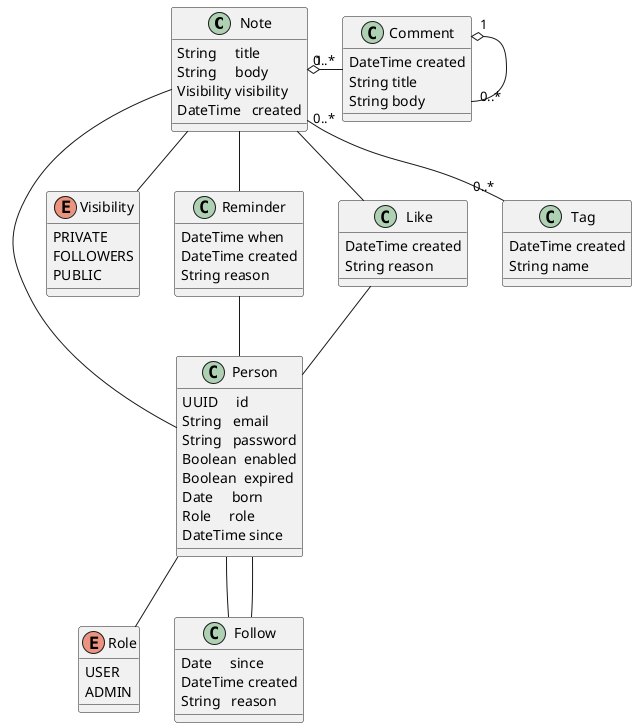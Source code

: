 @startuml

Note -- Person

class Person {
  UUID     id
  String   email
  String   password
  Boolean  enabled
  Boolean  expired
  Date     born
  Role     role
  DateTime since
}

enum Role {
  USER
  ADMIN
}

Person -- Role

class Note {
  String     title
  String     body
  Visibility visibility
  DateTime   created
}

enum Visibility {
  PRIVATE
  FOLLOWERS
  PUBLIC
}

Note -- Visibility

Note -- Reminder
Reminder -- Person

class Reminder {
  DateTime when
  DateTime created
  String reason
}

Note -- Like
Like -- Person

class Like {
  DateTime created
  String reason
}

Person -- Follow
Follow -- Person

class Follow {
  Date     since
  DateTime created
  String   reason
}

Note "1" o- "0..*" Comment
Comment "1" o-- "0..*" Comment

class Comment {
  DateTime created
  String title
  String body
}

Note "0..*" -- "0..*" Tag

class Tag {
  DateTime created
  String name
}

@enduml
